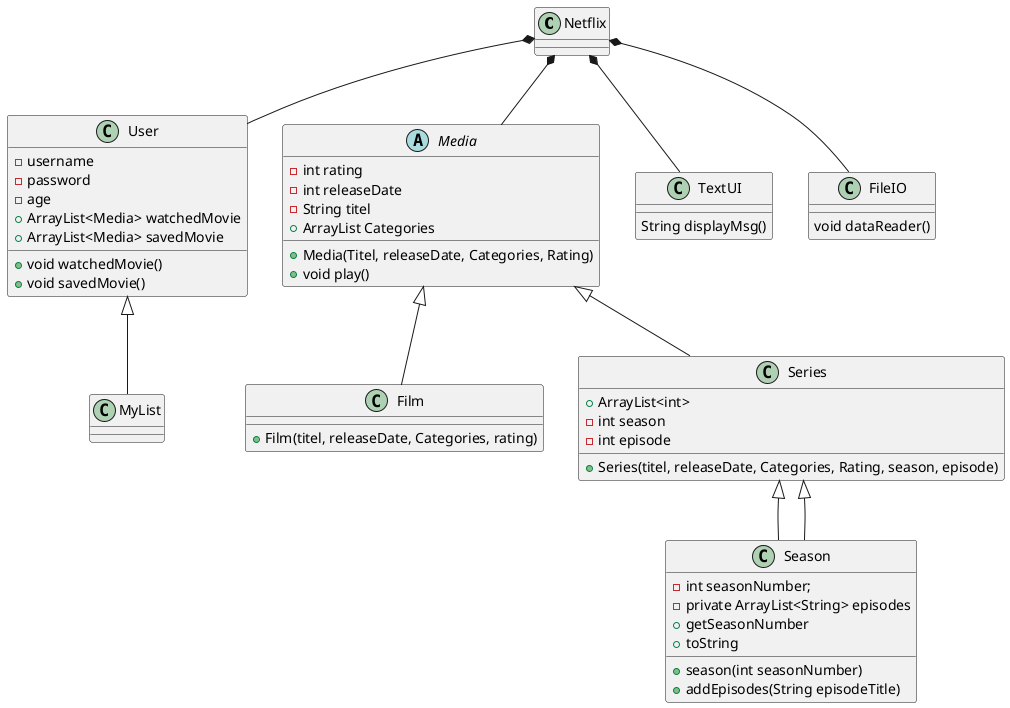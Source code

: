 @startuml
'https://plantuml.com/class-diagram


class Netflix{}
class User{
- username
- password
- age
+ ArrayList<Media> watchedMovie
+ ArrayList<Media> savedMovie
+ void watchedMovie()
+ void savedMovie()
 }

abstract class Media{
-int rating
-int releaseDate
 -String titel
 +ArrayList Categories
 +Media(Titel, releaseDate, Categories, Rating)
 + void play()

}
class Film{
+Film(titel, releaseDate, Categories, rating)
}
class Series {
+ ArrayList<int>
-int season
-int episode
+Series(titel, releaseDate, Categories, Rating, season, episode)
}
class Season extends Series{
-int seasonNumber;
-private ArrayList<String> episodes
+season(int seasonNumber)
+getSeasonNumber
+addEpisodes(String episodeTitle)
+toString
}

class TextUI{
String displayMsg()
}
class FileIO{
void dataReader()
}

Netflix *-- User
User <|--MyList
Netflix *-- Media
Media <|-- Film
Media <|-- Series
Series <|-- Season
Netflix *-- FileIO
Netflix *-- TextUI
@enduml